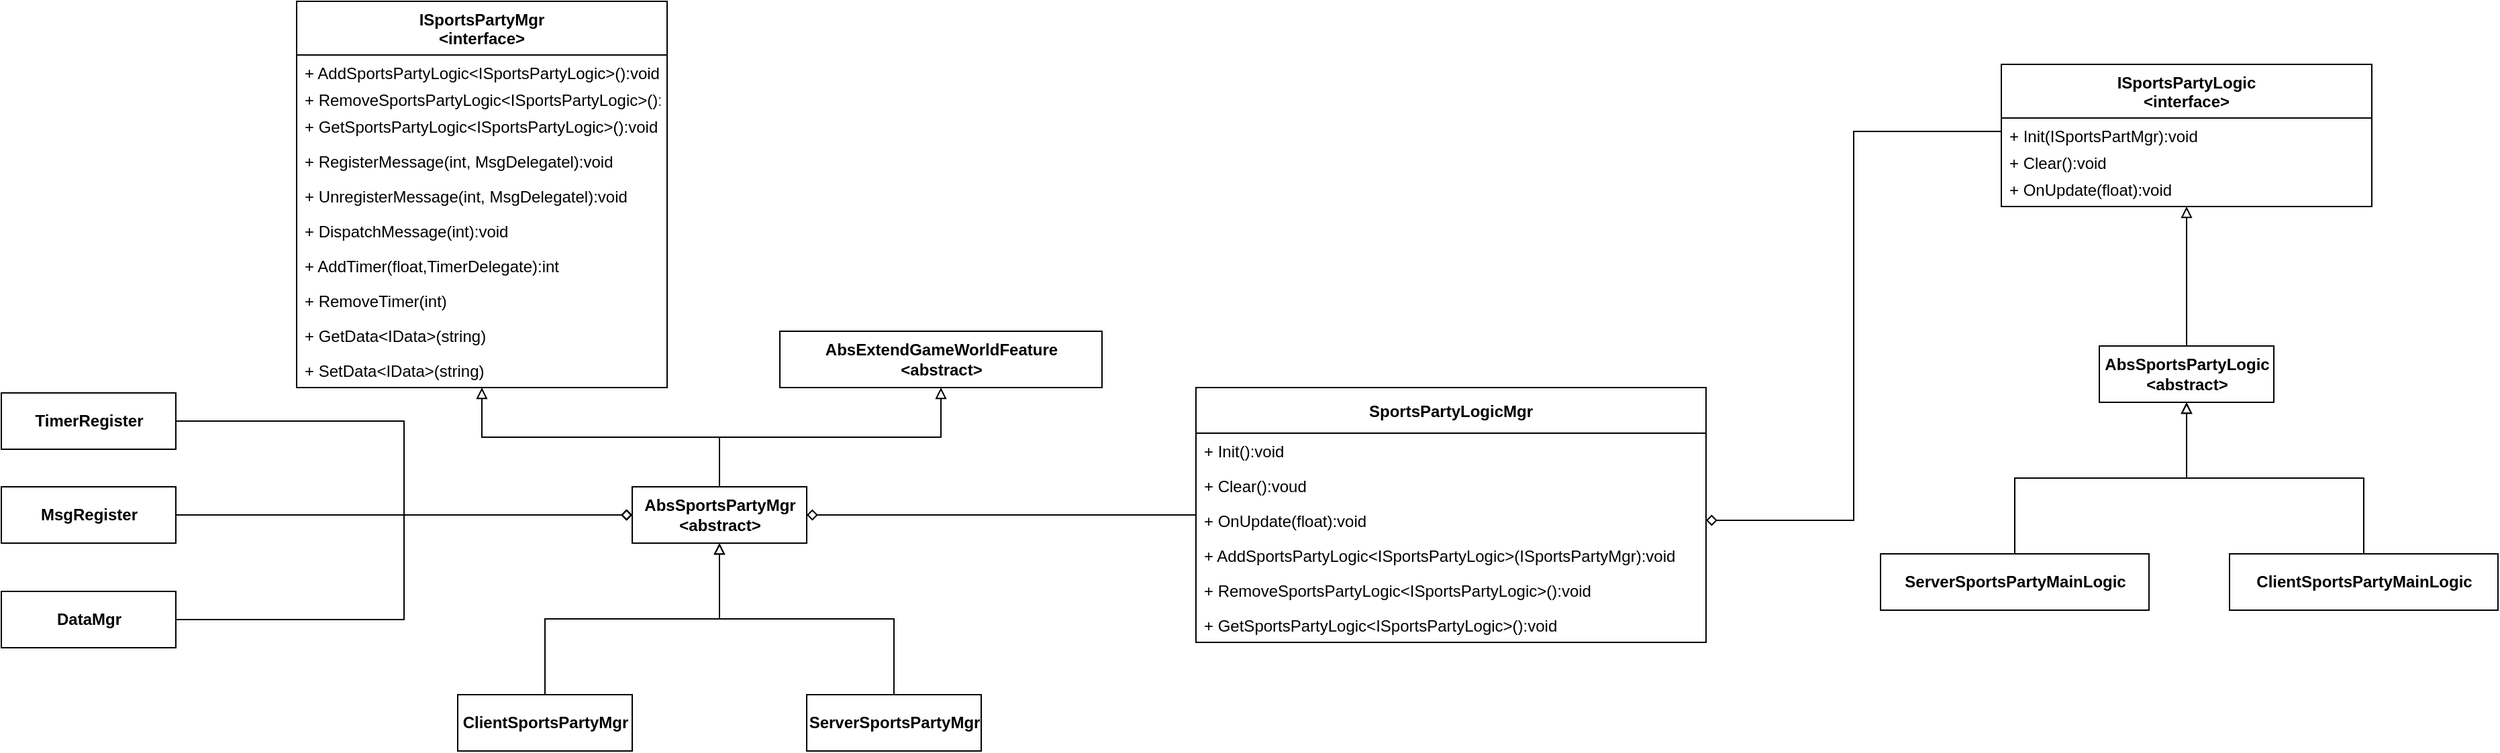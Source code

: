 <mxfile version="14.4.8" type="github">
  <diagram id="UjRWrSYmWmLsp1RYXXkG" name="Page-1">
    <mxGraphModel dx="2889" dy="1122" grid="1" gridSize="10" guides="1" tooltips="1" connect="1" arrows="1" fold="1" page="1" pageScale="1" pageWidth="827" pageHeight="1169" math="0" shadow="0">
      <root>
        <mxCell id="0" />
        <mxCell id="1" parent="0" />
        <mxCell id="MPp4sxlTrNqLZG6eKZOQ-2" value="ISportsPartyMgr&#xa;&lt;interface&gt;" style="swimlane;fontStyle=1;childLayout=stackLayout;horizontal=1;startSize=40;fillColor=none;horizontalStack=0;resizeParent=1;resizeParentMax=0;resizeLast=0;collapsible=1;marginBottom=0;" vertex="1" parent="1">
          <mxGeometry x="-500" y="3" width="276" height="288" as="geometry" />
        </mxCell>
        <mxCell id="MPp4sxlTrNqLZG6eKZOQ-3" value="+ AddSportsPartyLogic&lt;ISportsPartyLogic&gt;():void" style="text;strokeColor=none;fillColor=none;align=left;verticalAlign=top;spacingLeft=4;spacingRight=4;overflow=hidden;rotatable=0;points=[[0,0.5],[1,0.5]];portConstraint=eastwest;" vertex="1" parent="MPp4sxlTrNqLZG6eKZOQ-2">
          <mxGeometry y="40" width="276" height="20" as="geometry" />
        </mxCell>
        <mxCell id="MPp4sxlTrNqLZG6eKZOQ-11" value="+ RemoveSportsPartyLogic&lt;ISportsPartyLogic&gt;():void" style="text;strokeColor=none;fillColor=none;align=left;verticalAlign=top;spacingLeft=4;spacingRight=4;overflow=hidden;rotatable=0;points=[[0,0.5],[1,0.5]];portConstraint=eastwest;" vertex="1" parent="MPp4sxlTrNqLZG6eKZOQ-2">
          <mxGeometry y="60" width="276" height="20" as="geometry" />
        </mxCell>
        <mxCell id="MPp4sxlTrNqLZG6eKZOQ-4" value="+ GetSportsPartyLogic&lt;ISportsPartyLogic&gt;():void" style="text;strokeColor=none;fillColor=none;align=left;verticalAlign=top;spacingLeft=4;spacingRight=4;overflow=hidden;rotatable=0;points=[[0,0.5],[1,0.5]];portConstraint=eastwest;" vertex="1" parent="MPp4sxlTrNqLZG6eKZOQ-2">
          <mxGeometry y="80" width="276" height="26" as="geometry" />
        </mxCell>
        <mxCell id="MPp4sxlTrNqLZG6eKZOQ-17" value="+ RegisterMessage(int, MsgDelegatel):void" style="text;strokeColor=none;fillColor=none;align=left;verticalAlign=top;spacingLeft=4;spacingRight=4;overflow=hidden;rotatable=0;points=[[0,0.5],[1,0.5]];portConstraint=eastwest;" vertex="1" parent="MPp4sxlTrNqLZG6eKZOQ-2">
          <mxGeometry y="106" width="276" height="26" as="geometry" />
        </mxCell>
        <mxCell id="MPp4sxlTrNqLZG6eKZOQ-19" value="+ UnregisterMessage(int, MsgDelegatel):void" style="text;strokeColor=none;fillColor=none;align=left;verticalAlign=top;spacingLeft=4;spacingRight=4;overflow=hidden;rotatable=0;points=[[0,0.5],[1,0.5]];portConstraint=eastwest;" vertex="1" parent="MPp4sxlTrNqLZG6eKZOQ-2">
          <mxGeometry y="132" width="276" height="26" as="geometry" />
        </mxCell>
        <mxCell id="MPp4sxlTrNqLZG6eKZOQ-20" value="+ DispatchMessage(int):void" style="text;strokeColor=none;fillColor=none;align=left;verticalAlign=top;spacingLeft=4;spacingRight=4;overflow=hidden;rotatable=0;points=[[0,0.5],[1,0.5]];portConstraint=eastwest;" vertex="1" parent="MPp4sxlTrNqLZG6eKZOQ-2">
          <mxGeometry y="158" width="276" height="26" as="geometry" />
        </mxCell>
        <mxCell id="MPp4sxlTrNqLZG6eKZOQ-21" value="+ AddTimer(float,TimerDelegate):int" style="text;strokeColor=none;fillColor=none;align=left;verticalAlign=top;spacingLeft=4;spacingRight=4;overflow=hidden;rotatable=0;points=[[0,0.5],[1,0.5]];portConstraint=eastwest;" vertex="1" parent="MPp4sxlTrNqLZG6eKZOQ-2">
          <mxGeometry y="184" width="276" height="26" as="geometry" />
        </mxCell>
        <mxCell id="MPp4sxlTrNqLZG6eKZOQ-23" value="+ RemoveTimer(int)" style="text;strokeColor=none;fillColor=none;align=left;verticalAlign=top;spacingLeft=4;spacingRight=4;overflow=hidden;rotatable=0;points=[[0,0.5],[1,0.5]];portConstraint=eastwest;" vertex="1" parent="MPp4sxlTrNqLZG6eKZOQ-2">
          <mxGeometry y="210" width="276" height="26" as="geometry" />
        </mxCell>
        <mxCell id="MPp4sxlTrNqLZG6eKZOQ-91" value="+ GetData&lt;IData&gt;(string)" style="text;strokeColor=none;fillColor=none;align=left;verticalAlign=top;spacingLeft=4;spacingRight=4;overflow=hidden;rotatable=0;points=[[0,0.5],[1,0.5]];portConstraint=eastwest;" vertex="1" parent="MPp4sxlTrNqLZG6eKZOQ-2">
          <mxGeometry y="236" width="276" height="26" as="geometry" />
        </mxCell>
        <mxCell id="MPp4sxlTrNqLZG6eKZOQ-92" value="+ SetData&lt;IData&gt;(string)" style="text;strokeColor=none;fillColor=none;align=left;verticalAlign=top;spacingLeft=4;spacingRight=4;overflow=hidden;rotatable=0;points=[[0,0.5],[1,0.5]];portConstraint=eastwest;" vertex="1" parent="MPp4sxlTrNqLZG6eKZOQ-2">
          <mxGeometry y="262" width="276" height="26" as="geometry" />
        </mxCell>
        <mxCell id="MPp4sxlTrNqLZG6eKZOQ-38" style="edgeStyle=orthogonalEdgeStyle;rounded=0;orthogonalLoop=1;jettySize=auto;html=1;exitX=0.5;exitY=0;exitDx=0;exitDy=0;startSize=26;endArrow=block;endFill=0;" edge="1" parent="1" source="MPp4sxlTrNqLZG6eKZOQ-24" target="MPp4sxlTrNqLZG6eKZOQ-2">
          <mxGeometry relative="1" as="geometry" />
        </mxCell>
        <mxCell id="MPp4sxlTrNqLZG6eKZOQ-40" style="edgeStyle=orthogonalEdgeStyle;rounded=0;orthogonalLoop=1;jettySize=auto;html=1;exitX=0.5;exitY=0;exitDx=0;exitDy=0;entryX=0.5;entryY=1;entryDx=0;entryDy=0;startSize=26;endArrow=block;endFill=0;" edge="1" parent="1" source="MPp4sxlTrNqLZG6eKZOQ-24" target="MPp4sxlTrNqLZG6eKZOQ-39">
          <mxGeometry relative="1" as="geometry" />
        </mxCell>
        <mxCell id="MPp4sxlTrNqLZG6eKZOQ-24" value="&lt;span style=&quot;font-weight: 700&quot;&gt;AbsSportsPartyMgr&lt;/span&gt;&lt;br style=&quot;padding: 0px ; margin: 0px ; font-weight: 700&quot;&gt;&lt;span style=&quot;font-weight: 700&quot;&gt;&amp;lt;abstract&amp;gt;&lt;/span&gt;" style="html=1;startSize=26;fillColor=none;" vertex="1" parent="1">
          <mxGeometry x="-250" y="365" width="130" height="42" as="geometry" />
        </mxCell>
        <mxCell id="MPp4sxlTrNqLZG6eKZOQ-33" style="edgeStyle=orthogonalEdgeStyle;rounded=0;orthogonalLoop=1;jettySize=auto;html=1;exitX=0.5;exitY=0;exitDx=0;exitDy=0;entryX=0.5;entryY=1;entryDx=0;entryDy=0;startSize=26;endArrow=block;endFill=0;" edge="1" parent="1" source="MPp4sxlTrNqLZG6eKZOQ-30" target="MPp4sxlTrNqLZG6eKZOQ-24">
          <mxGeometry relative="1" as="geometry" />
        </mxCell>
        <mxCell id="MPp4sxlTrNqLZG6eKZOQ-30" value="&lt;span style=&quot;font-weight: 700&quot;&gt;ClientSportsPartyMgr&lt;/span&gt;&lt;br style=&quot;padding: 0px ; margin: 0px ; font-weight: 700&quot;&gt;" style="html=1;startSize=26;fillColor=none;" vertex="1" parent="1">
          <mxGeometry x="-380" y="520" width="130" height="42" as="geometry" />
        </mxCell>
        <mxCell id="MPp4sxlTrNqLZG6eKZOQ-35" style="edgeStyle=orthogonalEdgeStyle;rounded=0;orthogonalLoop=1;jettySize=auto;html=1;exitX=0.5;exitY=0;exitDx=0;exitDy=0;entryX=0.5;entryY=1;entryDx=0;entryDy=0;startSize=26;endArrow=block;endFill=0;" edge="1" parent="1" source="MPp4sxlTrNqLZG6eKZOQ-31" target="MPp4sxlTrNqLZG6eKZOQ-24">
          <mxGeometry relative="1" as="geometry" />
        </mxCell>
        <mxCell id="MPp4sxlTrNqLZG6eKZOQ-31" value="&lt;span style=&quot;font-weight: 700&quot;&gt;ServerSportsPartyMgr&lt;/span&gt;" style="html=1;startSize=26;fillColor=none;" vertex="1" parent="1">
          <mxGeometry x="-120" y="520" width="130" height="42" as="geometry" />
        </mxCell>
        <mxCell id="MPp4sxlTrNqLZG6eKZOQ-39" value="&lt;b&gt;AbsExtendGameWorldFeature&lt;br&gt;&lt;/b&gt;&lt;span style=&quot;font-weight: 700&quot;&gt;&amp;lt;abstract&amp;gt;&lt;/span&gt;&lt;b&gt;&lt;br&gt;&lt;/b&gt;" style="html=1;startSize=26;fillColor=none;" vertex="1" parent="1">
          <mxGeometry x="-140" y="249" width="240" height="42" as="geometry" />
        </mxCell>
        <mxCell id="MPp4sxlTrNqLZG6eKZOQ-56" style="edgeStyle=orthogonalEdgeStyle;rounded=0;orthogonalLoop=1;jettySize=auto;html=1;entryX=1;entryY=0.5;entryDx=0;entryDy=0;startSize=26;endArrow=diamond;endFill=0;" edge="1" parent="1" source="MPp4sxlTrNqLZG6eKZOQ-41" target="MPp4sxlTrNqLZG6eKZOQ-24">
          <mxGeometry relative="1" as="geometry" />
        </mxCell>
        <mxCell id="MPp4sxlTrNqLZG6eKZOQ-41" value="SportsPartyLogicMgr" style="swimlane;fontStyle=1;childLayout=stackLayout;horizontal=1;startSize=34;fillColor=none;horizontalStack=0;resizeParent=1;resizeParentMax=0;resizeLast=0;collapsible=1;marginBottom=0;" vertex="1" parent="1">
          <mxGeometry x="170" y="291" width="380" height="190" as="geometry" />
        </mxCell>
        <mxCell id="MPp4sxlTrNqLZG6eKZOQ-42" value="+ Init():void" style="text;strokeColor=none;fillColor=none;align=left;verticalAlign=top;spacingLeft=4;spacingRight=4;overflow=hidden;rotatable=0;points=[[0,0.5],[1,0.5]];portConstraint=eastwest;" vertex="1" parent="MPp4sxlTrNqLZG6eKZOQ-41">
          <mxGeometry y="34" width="380" height="26" as="geometry" />
        </mxCell>
        <mxCell id="MPp4sxlTrNqLZG6eKZOQ-43" value="+ Clear():voud" style="text;strokeColor=none;fillColor=none;align=left;verticalAlign=top;spacingLeft=4;spacingRight=4;overflow=hidden;rotatable=0;points=[[0,0.5],[1,0.5]];portConstraint=eastwest;" vertex="1" parent="MPp4sxlTrNqLZG6eKZOQ-41">
          <mxGeometry y="60" width="380" height="26" as="geometry" />
        </mxCell>
        <mxCell id="MPp4sxlTrNqLZG6eKZOQ-44" value="+ OnUpdate(float):void" style="text;strokeColor=none;fillColor=none;align=left;verticalAlign=top;spacingLeft=4;spacingRight=4;overflow=hidden;rotatable=0;points=[[0,0.5],[1,0.5]];portConstraint=eastwest;" vertex="1" parent="MPp4sxlTrNqLZG6eKZOQ-41">
          <mxGeometry y="86" width="380" height="26" as="geometry" />
        </mxCell>
        <mxCell id="MPp4sxlTrNqLZG6eKZOQ-45" value="+ AddSportsPartyLogic&lt;ISportsPartyLogic&gt;(ISportsPartyMgr):void" style="text;strokeColor=none;fillColor=none;align=left;verticalAlign=top;spacingLeft=4;spacingRight=4;overflow=hidden;rotatable=0;points=[[0,0.5],[1,0.5]];portConstraint=eastwest;" vertex="1" parent="MPp4sxlTrNqLZG6eKZOQ-41">
          <mxGeometry y="112" width="380" height="26" as="geometry" />
        </mxCell>
        <mxCell id="MPp4sxlTrNqLZG6eKZOQ-46" value="+ RemoveSportsPartyLogic&lt;ISportsPartyLogic&gt;():void" style="text;strokeColor=none;fillColor=none;align=left;verticalAlign=top;spacingLeft=4;spacingRight=4;overflow=hidden;rotatable=0;points=[[0,0.5],[1,0.5]];portConstraint=eastwest;" vertex="1" parent="MPp4sxlTrNqLZG6eKZOQ-41">
          <mxGeometry y="138" width="380" height="26" as="geometry" />
        </mxCell>
        <mxCell id="MPp4sxlTrNqLZG6eKZOQ-54" value="+ GetSportsPartyLogic&lt;ISportsPartyLogic&gt;():void" style="text;strokeColor=none;fillColor=none;align=left;verticalAlign=top;spacingLeft=4;spacingRight=4;overflow=hidden;rotatable=0;points=[[0,0.5],[1,0.5]];portConstraint=eastwest;" vertex="1" parent="MPp4sxlTrNqLZG6eKZOQ-41">
          <mxGeometry y="164" width="380" height="26" as="geometry" />
        </mxCell>
        <mxCell id="MPp4sxlTrNqLZG6eKZOQ-57" value="ISportsPartyLogic&#xa;&lt;interface&gt;" style="swimlane;fontStyle=1;childLayout=stackLayout;horizontal=1;startSize=40;fillColor=none;horizontalStack=0;resizeParent=1;resizeParentMax=0;resizeLast=0;collapsible=1;marginBottom=0;" vertex="1" parent="1">
          <mxGeometry x="770" y="50" width="276" height="106" as="geometry">
            <mxRectangle x="292" y="610" width="140" height="40" as="alternateBounds" />
          </mxGeometry>
        </mxCell>
        <mxCell id="MPp4sxlTrNqLZG6eKZOQ-58" value="+ Init(ISportsPartMgr):void" style="text;strokeColor=none;fillColor=none;align=left;verticalAlign=top;spacingLeft=4;spacingRight=4;overflow=hidden;rotatable=0;points=[[0,0.5],[1,0.5]];portConstraint=eastwest;" vertex="1" parent="MPp4sxlTrNqLZG6eKZOQ-57">
          <mxGeometry y="40" width="276" height="20" as="geometry" />
        </mxCell>
        <mxCell id="MPp4sxlTrNqLZG6eKZOQ-59" value="+ Clear():void" style="text;strokeColor=none;fillColor=none;align=left;verticalAlign=top;spacingLeft=4;spacingRight=4;overflow=hidden;rotatable=0;points=[[0,0.5],[1,0.5]];portConstraint=eastwest;" vertex="1" parent="MPp4sxlTrNqLZG6eKZOQ-57">
          <mxGeometry y="60" width="276" height="20" as="geometry" />
        </mxCell>
        <mxCell id="MPp4sxlTrNqLZG6eKZOQ-60" value="+ OnUpdate(float):void" style="text;strokeColor=none;fillColor=none;align=left;verticalAlign=top;spacingLeft=4;spacingRight=4;overflow=hidden;rotatable=0;points=[[0,0.5],[1,0.5]];portConstraint=eastwest;" vertex="1" parent="MPp4sxlTrNqLZG6eKZOQ-57">
          <mxGeometry y="80" width="276" height="26" as="geometry" />
        </mxCell>
        <mxCell id="MPp4sxlTrNqLZG6eKZOQ-67" style="edgeStyle=orthogonalEdgeStyle;rounded=0;orthogonalLoop=1;jettySize=auto;html=1;exitX=0.5;exitY=0;exitDx=0;exitDy=0;startSize=26;endArrow=block;endFill=0;" edge="1" parent="1" source="MPp4sxlTrNqLZG6eKZOQ-66" target="MPp4sxlTrNqLZG6eKZOQ-57">
          <mxGeometry relative="1" as="geometry" />
        </mxCell>
        <mxCell id="MPp4sxlTrNqLZG6eKZOQ-66" value="&lt;span style=&quot;font-weight: 700&quot;&gt;AbsSportsPartyLogic&lt;/span&gt;&lt;br style=&quot;padding: 0px ; margin: 0px ; font-weight: 700&quot;&gt;&lt;span style=&quot;font-weight: 700&quot;&gt;&amp;lt;abstract&amp;gt;&lt;/span&gt;" style="html=1;startSize=26;fillColor=none;" vertex="1" parent="1">
          <mxGeometry x="843" y="260" width="130" height="42" as="geometry" />
        </mxCell>
        <mxCell id="MPp4sxlTrNqLZG6eKZOQ-77" style="edgeStyle=orthogonalEdgeStyle;rounded=0;orthogonalLoop=1;jettySize=auto;html=1;exitX=0;exitY=0.5;exitDx=0;exitDy=0;entryX=1;entryY=0.5;entryDx=0;entryDy=0;startSize=26;endArrow=diamond;endFill=0;" edge="1" parent="1" source="MPp4sxlTrNqLZG6eKZOQ-58" target="MPp4sxlTrNqLZG6eKZOQ-44">
          <mxGeometry relative="1" as="geometry" />
        </mxCell>
        <mxCell id="MPp4sxlTrNqLZG6eKZOQ-80" style="edgeStyle=orthogonalEdgeStyle;rounded=0;orthogonalLoop=1;jettySize=auto;html=1;exitX=0.5;exitY=0;exitDx=0;exitDy=0;entryX=0.5;entryY=1;entryDx=0;entryDy=0;startSize=26;endArrow=block;endFill=0;" edge="1" parent="1" source="MPp4sxlTrNqLZG6eKZOQ-78" target="MPp4sxlTrNqLZG6eKZOQ-66">
          <mxGeometry relative="1" as="geometry" />
        </mxCell>
        <mxCell id="MPp4sxlTrNqLZG6eKZOQ-78" value="&lt;span style=&quot;font-weight: 700&quot;&gt;ServerSportsPartyMainLogic&lt;/span&gt;" style="html=1;startSize=26;fillColor=none;" vertex="1" parent="1">
          <mxGeometry x="680" y="415" width="200" height="42" as="geometry" />
        </mxCell>
        <mxCell id="MPp4sxlTrNqLZG6eKZOQ-81" style="edgeStyle=orthogonalEdgeStyle;rounded=0;orthogonalLoop=1;jettySize=auto;html=1;exitX=0.5;exitY=0;exitDx=0;exitDy=0;startSize=26;endArrow=block;endFill=0;" edge="1" parent="1" source="MPp4sxlTrNqLZG6eKZOQ-79" target="MPp4sxlTrNqLZG6eKZOQ-66">
          <mxGeometry relative="1" as="geometry" />
        </mxCell>
        <mxCell id="MPp4sxlTrNqLZG6eKZOQ-79" value="&lt;span style=&quot;font-weight: 700&quot;&gt;ClientSportsPartyMainLogic&lt;/span&gt;" style="html=1;startSize=26;fillColor=none;" vertex="1" parent="1">
          <mxGeometry x="940" y="415" width="200" height="42" as="geometry" />
        </mxCell>
        <mxCell id="MPp4sxlTrNqLZG6eKZOQ-85" style="edgeStyle=orthogonalEdgeStyle;rounded=0;orthogonalLoop=1;jettySize=auto;html=1;exitX=1;exitY=0.5;exitDx=0;exitDy=0;entryX=0;entryY=0.5;entryDx=0;entryDy=0;startSize=26;endArrow=diamond;endFill=0;" edge="1" parent="1" source="MPp4sxlTrNqLZG6eKZOQ-83" target="MPp4sxlTrNqLZG6eKZOQ-24">
          <mxGeometry relative="1" as="geometry" />
        </mxCell>
        <mxCell id="MPp4sxlTrNqLZG6eKZOQ-83" value="&lt;span style=&quot;font-weight: 700&quot;&gt;TimerRegister&lt;/span&gt;" style="html=1;startSize=26;fillColor=none;" vertex="1" parent="1">
          <mxGeometry x="-720" y="295" width="130" height="42" as="geometry" />
        </mxCell>
        <mxCell id="MPp4sxlTrNqLZG6eKZOQ-86" style="edgeStyle=orthogonalEdgeStyle;rounded=0;orthogonalLoop=1;jettySize=auto;html=1;entryX=0;entryY=0.5;entryDx=0;entryDy=0;startSize=26;endArrow=diamond;endFill=0;" edge="1" parent="1" source="MPp4sxlTrNqLZG6eKZOQ-84" target="MPp4sxlTrNqLZG6eKZOQ-24">
          <mxGeometry relative="1" as="geometry" />
        </mxCell>
        <mxCell id="MPp4sxlTrNqLZG6eKZOQ-84" value="&lt;span style=&quot;font-weight: 700&quot;&gt;MsgRegister&lt;/span&gt;" style="html=1;startSize=26;fillColor=none;" vertex="1" parent="1">
          <mxGeometry x="-720" y="365" width="130" height="42" as="geometry" />
        </mxCell>
        <mxCell id="MPp4sxlTrNqLZG6eKZOQ-90" style="edgeStyle=orthogonalEdgeStyle;rounded=0;orthogonalLoop=1;jettySize=auto;html=1;exitX=1;exitY=0.5;exitDx=0;exitDy=0;entryX=0;entryY=0.5;entryDx=0;entryDy=0;startSize=26;endArrow=diamond;endFill=0;" edge="1" parent="1" source="MPp4sxlTrNqLZG6eKZOQ-89" target="MPp4sxlTrNqLZG6eKZOQ-24">
          <mxGeometry relative="1" as="geometry" />
        </mxCell>
        <mxCell id="MPp4sxlTrNqLZG6eKZOQ-89" value="&lt;span style=&quot;font-weight: 700&quot;&gt;DataMgr&lt;/span&gt;" style="html=1;startSize=26;fillColor=none;" vertex="1" parent="1">
          <mxGeometry x="-720" y="443" width="130" height="42" as="geometry" />
        </mxCell>
      </root>
    </mxGraphModel>
  </diagram>
</mxfile>
